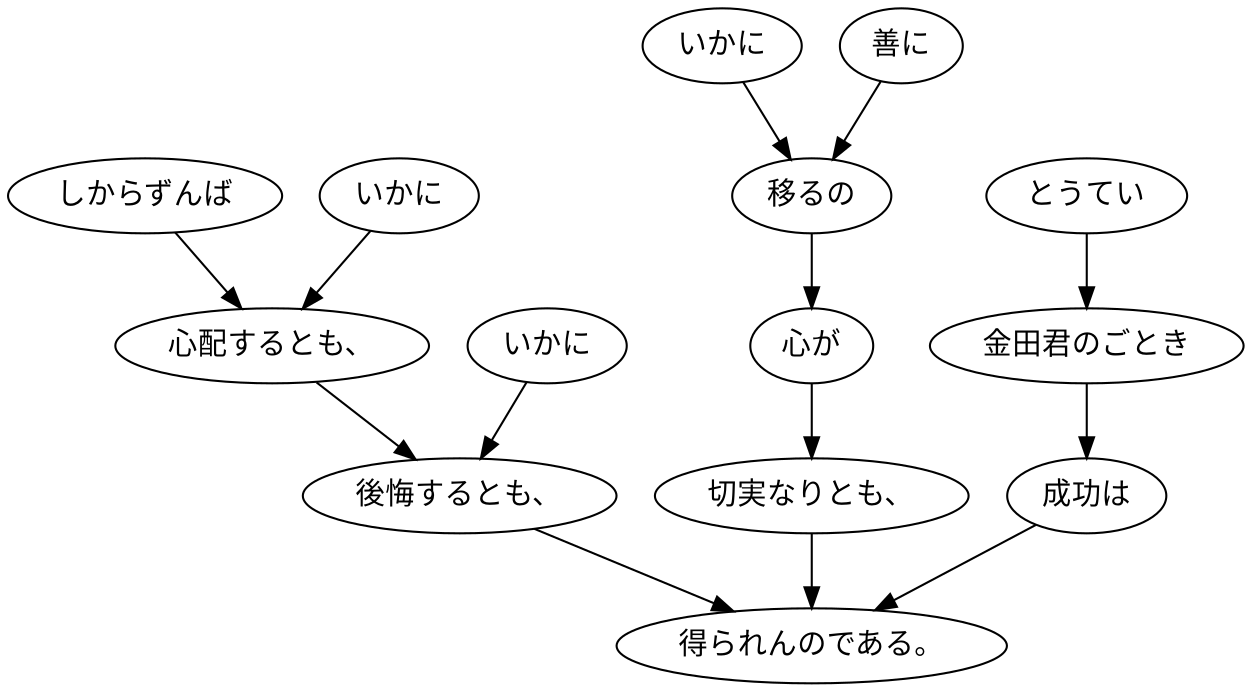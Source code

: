 digraph graph7411 {
	node0 [label="しからずんば"];
	node1 [label="いかに"];
	node2 [label="心配するとも、"];
	node3 [label="いかに"];
	node4 [label="後悔するとも、"];
	node5 [label="いかに"];
	node6 [label="善に"];
	node7 [label="移るの"];
	node8 [label="心が"];
	node9 [label="切実なりとも、"];
	node10 [label="とうてい"];
	node11 [label="金田君のごとき"];
	node12 [label="成功は"];
	node13 [label="得られんのである。"];
	node0 -> node2;
	node1 -> node2;
	node2 -> node4;
	node3 -> node4;
	node4 -> node13;
	node5 -> node7;
	node6 -> node7;
	node7 -> node8;
	node8 -> node9;
	node9 -> node13;
	node10 -> node11;
	node11 -> node12;
	node12 -> node13;
}
